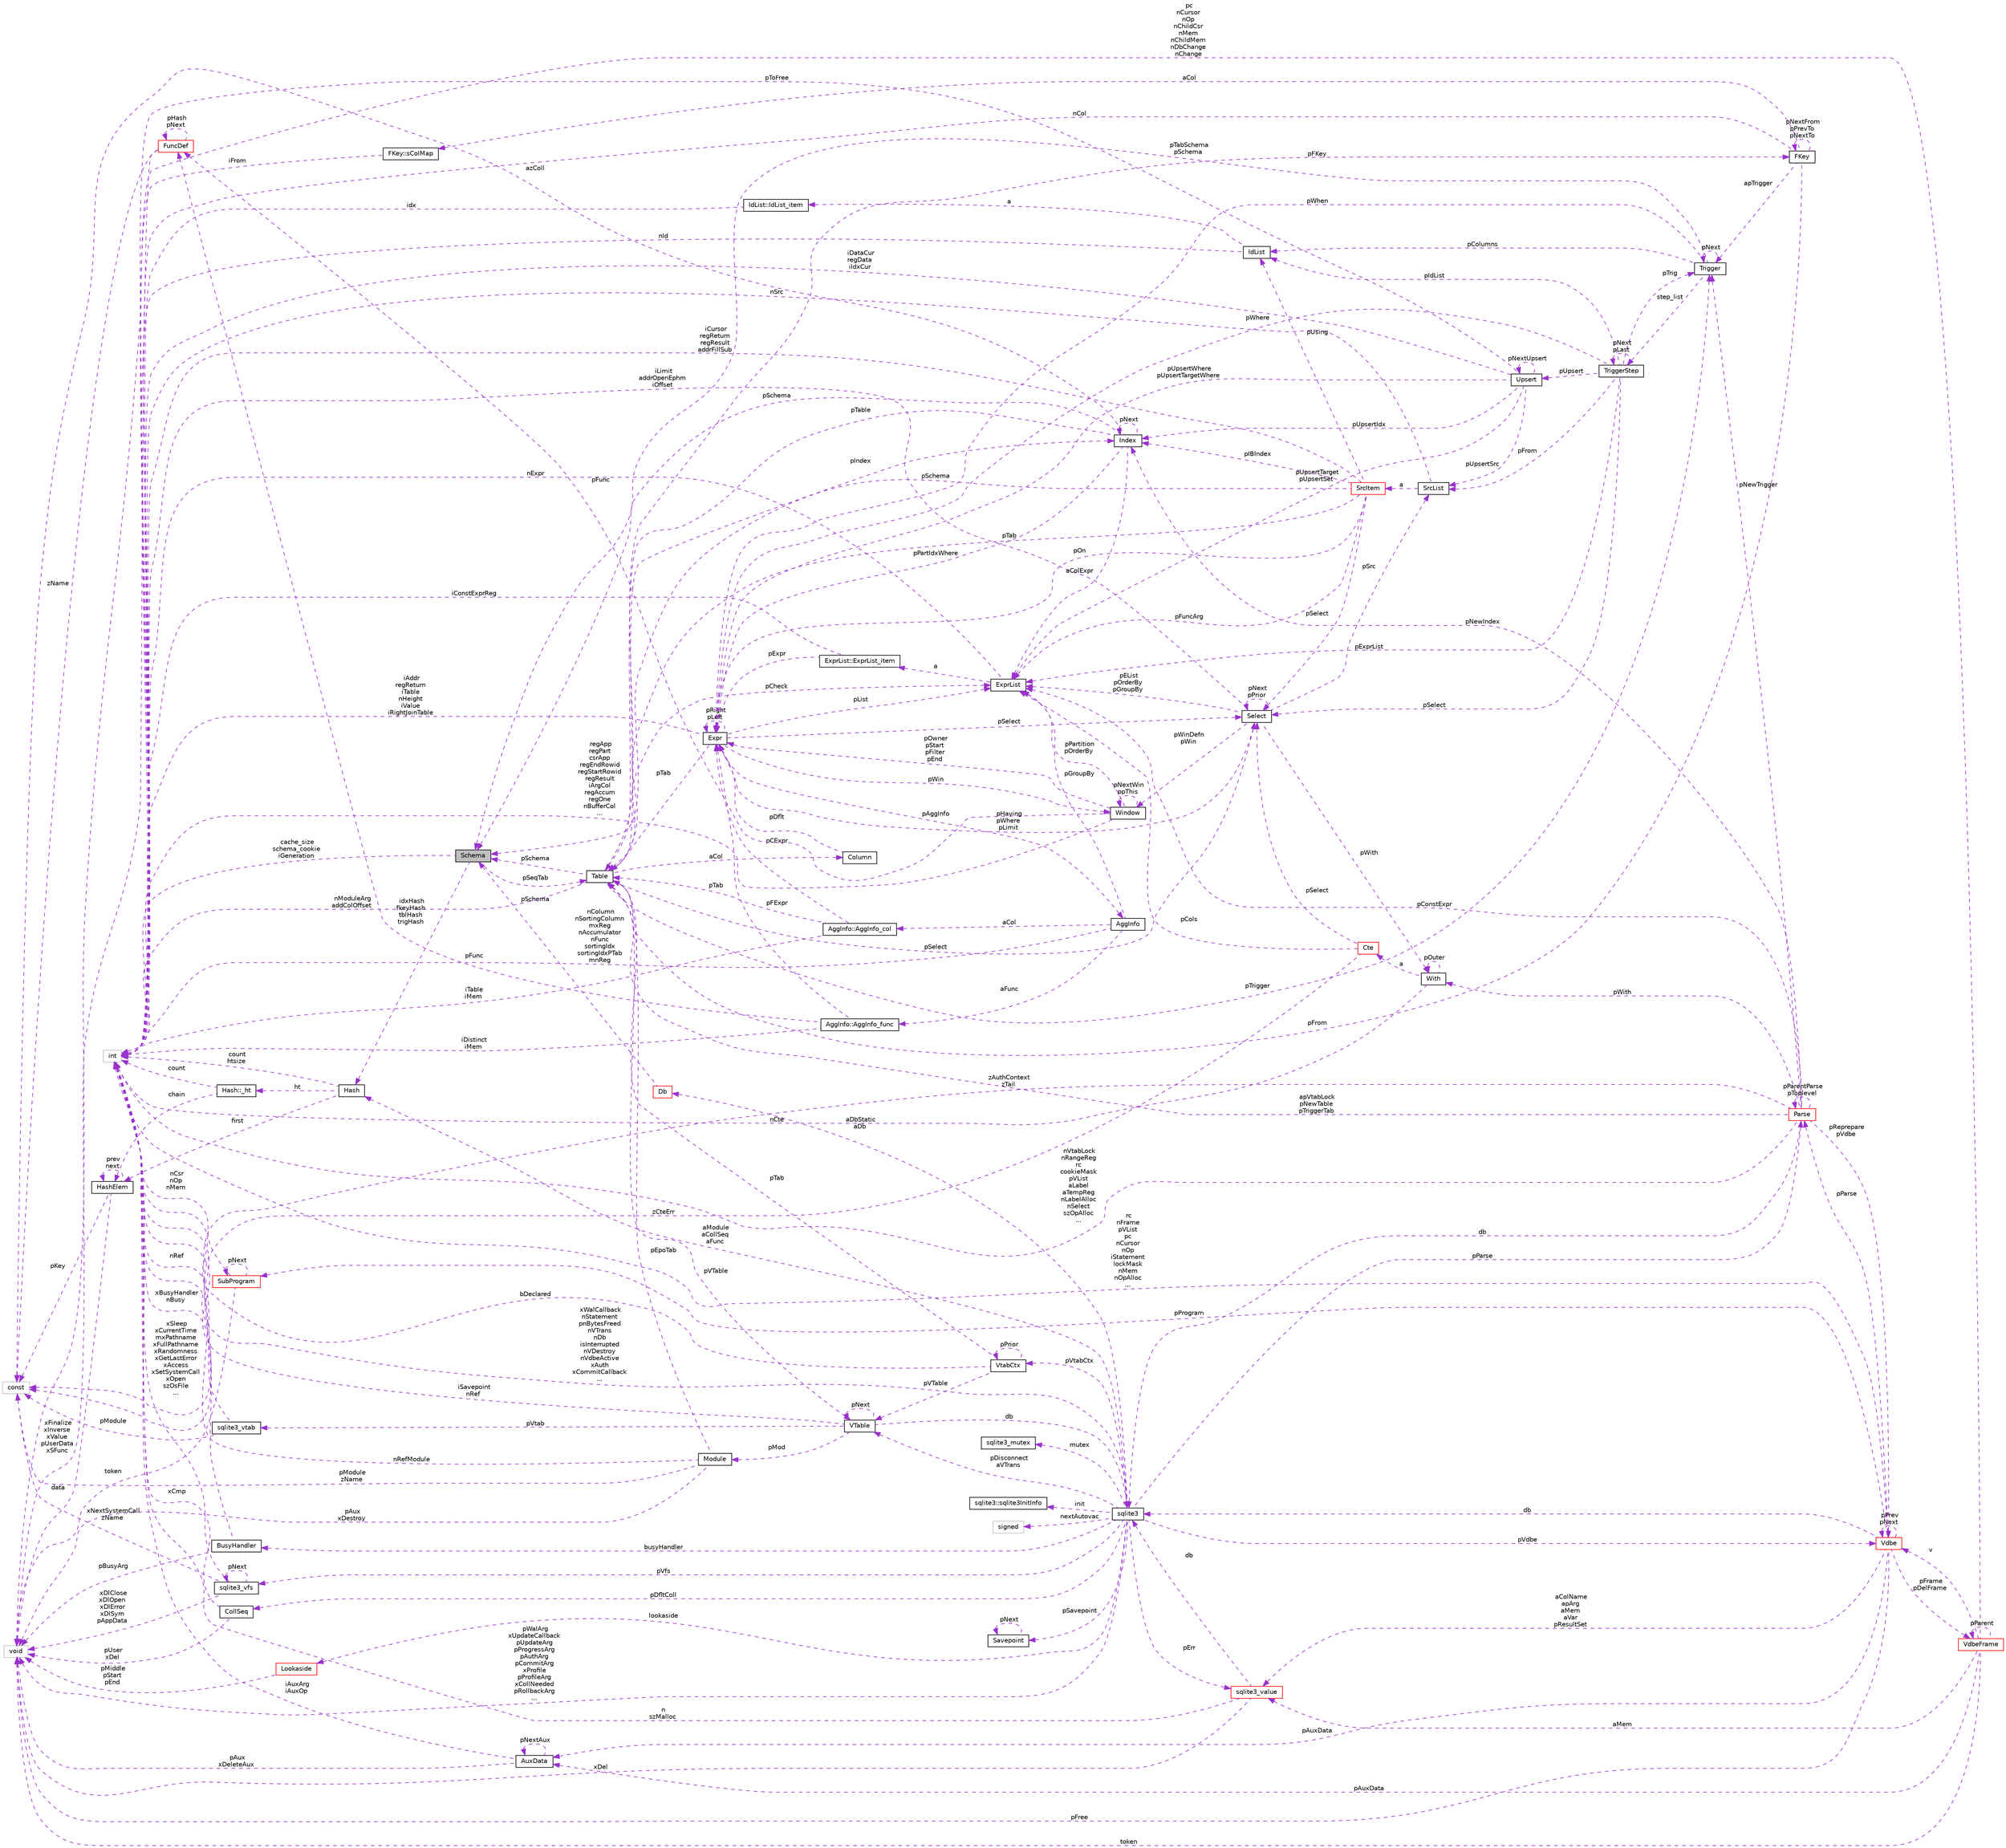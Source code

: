 digraph "Schema"
{
 // LATEX_PDF_SIZE
  edge [fontname="Helvetica",fontsize="10",labelfontname="Helvetica",labelfontsize="10"];
  node [fontname="Helvetica",fontsize="10",shape=record];
  rankdir="LR";
  Node1 [label="Schema",height=0.2,width=0.4,color="black", fillcolor="grey75", style="filled", fontcolor="black",tooltip=" "];
  Node2 -> Node1 [dir="back",color="darkorchid3",fontsize="10",style="dashed",label=" cache_size\nschema_cookie\niGeneration" ,fontname="Helvetica"];
  Node2 [label="int",height=0.2,width=0.4,color="grey75", fillcolor="white", style="filled",tooltip=" "];
  Node3 -> Node1 [dir="back",color="darkorchid3",fontsize="10",style="dashed",label=" pSeqTab" ,fontname="Helvetica"];
  Node3 [label="Table",height=0.2,width=0.4,color="black", fillcolor="white", style="filled",URL="$structTable.html",tooltip=" "];
  Node1 -> Node3 [dir="back",color="darkorchid3",fontsize="10",style="dashed",label=" pSchema" ,fontname="Helvetica"];
  Node4 -> Node3 [dir="back",color="darkorchid3",fontsize="10",style="dashed",label=" aCol" ,fontname="Helvetica"];
  Node4 [label="Column",height=0.2,width=0.4,color="black", fillcolor="white", style="filled",URL="$structColumn.html",tooltip=" "];
  Node5 -> Node4 [dir="back",color="darkorchid3",fontsize="10",style="dashed",label=" pDflt" ,fontname="Helvetica"];
  Node5 [label="Expr",height=0.2,width=0.4,color="black", fillcolor="white", style="filled",URL="$structExpr.html",tooltip=" "];
  Node6 -> Node5 [dir="back",color="darkorchid3",fontsize="10",style="dashed",label=" pAggInfo" ,fontname="Helvetica"];
  Node6 [label="AggInfo",height=0.2,width=0.4,color="black", fillcolor="white", style="filled",URL="$structAggInfo.html",tooltip=" "];
  Node7 -> Node6 [dir="back",color="darkorchid3",fontsize="10",style="dashed",label=" aCol" ,fontname="Helvetica"];
  Node7 [label="AggInfo::AggInfo_col",height=0.2,width=0.4,color="black", fillcolor="white", style="filled",URL="$structAggInfo_1_1AggInfo__col.html",tooltip=" "];
  Node5 -> Node7 [dir="back",color="darkorchid3",fontsize="10",style="dashed",label=" pCExpr" ,fontname="Helvetica"];
  Node2 -> Node7 [dir="back",color="darkorchid3",fontsize="10",style="dashed",label=" iTable\niMem" ,fontname="Helvetica"];
  Node3 -> Node7 [dir="back",color="darkorchid3",fontsize="10",style="dashed",label=" pTab" ,fontname="Helvetica"];
  Node2 -> Node6 [dir="back",color="darkorchid3",fontsize="10",style="dashed",label=" nColumn\nnSortingColumn\nmxReg\nnAccumulator\nnFunc\nsortingIdx\nsortingIdxPTab\nmnReg" ,fontname="Helvetica"];
  Node8 -> Node6 [dir="back",color="darkorchid3",fontsize="10",style="dashed",label=" aFunc" ,fontname="Helvetica"];
  Node8 [label="AggInfo::AggInfo_func",height=0.2,width=0.4,color="black", fillcolor="white", style="filled",URL="$structAggInfo_1_1AggInfo__func.html",tooltip=" "];
  Node5 -> Node8 [dir="back",color="darkorchid3",fontsize="10",style="dashed",label=" pFExpr" ,fontname="Helvetica"];
  Node2 -> Node8 [dir="back",color="darkorchid3",fontsize="10",style="dashed",label=" iDistinct\niMem" ,fontname="Helvetica"];
  Node9 -> Node8 [dir="back",color="darkorchid3",fontsize="10",style="dashed",label=" pFunc" ,fontname="Helvetica"];
  Node9 [label="FuncDef",height=0.2,width=0.4,color="red", fillcolor="white", style="filled",URL="$structFuncDef.html",tooltip=" "];
  Node10 -> Node9 [dir="back",color="darkorchid3",fontsize="10",style="dashed",label=" xFinalize\nxInverse\nxValue\npUserData\nxSFunc" ,fontname="Helvetica"];
  Node10 [label="void",height=0.2,width=0.4,color="grey75", fillcolor="white", style="filled",tooltip=" "];
  Node12 -> Node9 [dir="back",color="darkorchid3",fontsize="10",style="dashed",label=" zName" ,fontname="Helvetica"];
  Node12 [label="const",height=0.2,width=0.4,color="grey75", fillcolor="white", style="filled",tooltip=" "];
  Node9 -> Node9 [dir="back",color="darkorchid3",fontsize="10",style="dashed",label=" pHash\npNext" ,fontname="Helvetica"];
  Node13 -> Node6 [dir="back",color="darkorchid3",fontsize="10",style="dashed",label=" pGroupBy" ,fontname="Helvetica"];
  Node13 [label="ExprList",height=0.2,width=0.4,color="black", fillcolor="white", style="filled",URL="$structExprList.html",tooltip=" "];
  Node14 -> Node13 [dir="back",color="darkorchid3",fontsize="10",style="dashed",label=" a" ,fontname="Helvetica"];
  Node14 [label="ExprList::ExprList_item",height=0.2,width=0.4,color="black", fillcolor="white", style="filled",URL="$structExprList_1_1ExprList__item.html",tooltip=" "];
  Node5 -> Node14 [dir="back",color="darkorchid3",fontsize="10",style="dashed",label=" pExpr" ,fontname="Helvetica"];
  Node2 -> Node14 [dir="back",color="darkorchid3",fontsize="10",style="dashed",label=" iConstExprReg" ,fontname="Helvetica"];
  Node2 -> Node13 [dir="back",color="darkorchid3",fontsize="10",style="dashed",label=" nExpr" ,fontname="Helvetica"];
  Node5 -> Node5 [dir="back",color="darkorchid3",fontsize="10",style="dashed",label=" pRight\npLeft" ,fontname="Helvetica"];
  Node2 -> Node5 [dir="back",color="darkorchid3",fontsize="10",style="dashed",label=" iAddr\nregReturn\niTable\nnHeight\niValue\niRightJoinTable" ,fontname="Helvetica"];
  Node3 -> Node5 [dir="back",color="darkorchid3",fontsize="10",style="dashed",label=" pTab" ,fontname="Helvetica"];
  Node15 -> Node5 [dir="back",color="darkorchid3",fontsize="10",style="dashed",label=" pSelect" ,fontname="Helvetica"];
  Node15 [label="Select",height=0.2,width=0.4,color="black", fillcolor="white", style="filled",URL="$structSelect.html",tooltip=" "];
  Node5 -> Node15 [dir="back",color="darkorchid3",fontsize="10",style="dashed",label=" pHaving\npWhere\npLimit" ,fontname="Helvetica"];
  Node16 -> Node15 [dir="back",color="darkorchid3",fontsize="10",style="dashed",label=" pWith" ,fontname="Helvetica"];
  Node16 [label="With",height=0.2,width=0.4,color="black", fillcolor="white", style="filled",URL="$structWith.html",tooltip=" "];
  Node17 -> Node16 [dir="back",color="darkorchid3",fontsize="10",style="dashed",label=" a" ,fontname="Helvetica"];
  Node17 [label="Cte",height=0.2,width=0.4,color="red", fillcolor="white", style="filled",URL="$structCte.html",tooltip=" "];
  Node15 -> Node17 [dir="back",color="darkorchid3",fontsize="10",style="dashed",label=" pSelect" ,fontname="Helvetica"];
  Node12 -> Node17 [dir="back",color="darkorchid3",fontsize="10",style="dashed",label=" zCteErr" ,fontname="Helvetica"];
  Node13 -> Node17 [dir="back",color="darkorchid3",fontsize="10",style="dashed",label=" pCols" ,fontname="Helvetica"];
  Node16 -> Node16 [dir="back",color="darkorchid3",fontsize="10",style="dashed",label=" pOuter" ,fontname="Helvetica"];
  Node2 -> Node16 [dir="back",color="darkorchid3",fontsize="10",style="dashed",label=" nCte" ,fontname="Helvetica"];
  Node2 -> Node15 [dir="back",color="darkorchid3",fontsize="10",style="dashed",label=" iLimit\naddrOpenEphm\niOffset" ,fontname="Helvetica"];
  Node15 -> Node15 [dir="back",color="darkorchid3",fontsize="10",style="dashed",label=" pNext\npPrior" ,fontname="Helvetica"];
  Node19 -> Node15 [dir="back",color="darkorchid3",fontsize="10",style="dashed",label=" pSrc" ,fontname="Helvetica"];
  Node19 [label="SrcList",height=0.2,width=0.4,color="black", fillcolor="white", style="filled",URL="$structSrcList.html",tooltip=" "];
  Node20 -> Node19 [dir="back",color="darkorchid3",fontsize="10",style="dashed",label=" a" ,fontname="Helvetica"];
  Node20 [label="SrcItem",height=0.2,width=0.4,color="red", fillcolor="white", style="filled",URL="$structSrcItem.html",tooltip=" "];
  Node1 -> Node20 [dir="back",color="darkorchid3",fontsize="10",style="dashed",label=" pSchema" ,fontname="Helvetica"];
  Node5 -> Node20 [dir="back",color="darkorchid3",fontsize="10",style="dashed",label=" pOn" ,fontname="Helvetica"];
  Node21 -> Node20 [dir="back",color="darkorchid3",fontsize="10",style="dashed",label=" pUsing" ,fontname="Helvetica"];
  Node21 [label="IdList",height=0.2,width=0.4,color="black", fillcolor="white", style="filled",URL="$structIdList.html",tooltip=" "];
  Node22 -> Node21 [dir="back",color="darkorchid3",fontsize="10",style="dashed",label=" a" ,fontname="Helvetica"];
  Node22 [label="IdList::IdList_item",height=0.2,width=0.4,color="black", fillcolor="white", style="filled",URL="$structIdList_1_1IdList__item.html",tooltip=" "];
  Node2 -> Node22 [dir="back",color="darkorchid3",fontsize="10",style="dashed",label=" idx" ,fontname="Helvetica"];
  Node2 -> Node21 [dir="back",color="darkorchid3",fontsize="10",style="dashed",label=" nId" ,fontname="Helvetica"];
  Node2 -> Node20 [dir="back",color="darkorchid3",fontsize="10",style="dashed",label=" iCursor\nregReturn\nregResult\naddrFillSub" ,fontname="Helvetica"];
  Node3 -> Node20 [dir="back",color="darkorchid3",fontsize="10",style="dashed",label=" pTab" ,fontname="Helvetica"];
  Node15 -> Node20 [dir="back",color="darkorchid3",fontsize="10",style="dashed",label=" pSelect" ,fontname="Helvetica"];
  Node23 -> Node20 [dir="back",color="darkorchid3",fontsize="10",style="dashed",label=" pIBIndex" ,fontname="Helvetica"];
  Node23 [label="Index",height=0.2,width=0.4,color="black", fillcolor="white", style="filled",URL="$structIndex.html",tooltip=" "];
  Node1 -> Node23 [dir="back",color="darkorchid3",fontsize="10",style="dashed",label=" pSchema" ,fontname="Helvetica"];
  Node5 -> Node23 [dir="back",color="darkorchid3",fontsize="10",style="dashed",label=" pPartIdxWhere" ,fontname="Helvetica"];
  Node3 -> Node23 [dir="back",color="darkorchid3",fontsize="10",style="dashed",label=" pTable" ,fontname="Helvetica"];
  Node13 -> Node23 [dir="back",color="darkorchid3",fontsize="10",style="dashed",label=" aColExpr" ,fontname="Helvetica"];
  Node12 -> Node23 [dir="back",color="darkorchid3",fontsize="10",style="dashed",label=" azColl" ,fontname="Helvetica"];
  Node23 -> Node23 [dir="back",color="darkorchid3",fontsize="10",style="dashed",label=" pNext" ,fontname="Helvetica"];
  Node13 -> Node20 [dir="back",color="darkorchid3",fontsize="10",style="dashed",label=" pFuncArg" ,fontname="Helvetica"];
  Node2 -> Node19 [dir="back",color="darkorchid3",fontsize="10",style="dashed",label=" nSrc" ,fontname="Helvetica"];
  Node13 -> Node15 [dir="back",color="darkorchid3",fontsize="10",style="dashed",label=" pEList\npOrderBy\npGroupBy" ,fontname="Helvetica"];
  Node24 -> Node15 [dir="back",color="darkorchid3",fontsize="10",style="dashed",label=" pWinDefn\npWin" ,fontname="Helvetica"];
  Node24 [label="Window",height=0.2,width=0.4,color="black", fillcolor="white", style="filled",URL="$structWindow.html",tooltip=" "];
  Node5 -> Node24 [dir="back",color="darkorchid3",fontsize="10",style="dashed",label=" pOwner\npStart\npFilter\npEnd" ,fontname="Helvetica"];
  Node2 -> Node24 [dir="back",color="darkorchid3",fontsize="10",style="dashed",label=" regApp\nregPart\ncsrApp\nregEndRowid\nregStartRowid\nregResult\niArgCol\nregAccum\nregOne\nnBufferCol\n..." ,fontname="Helvetica"];
  Node13 -> Node24 [dir="back",color="darkorchid3",fontsize="10",style="dashed",label=" pPartition\npOrderBy" ,fontname="Helvetica"];
  Node9 -> Node24 [dir="back",color="darkorchid3",fontsize="10",style="dashed",label=" pFunc" ,fontname="Helvetica"];
  Node24 -> Node24 [dir="back",color="darkorchid3",fontsize="10",style="dashed",label=" pNextWin\nppThis" ,fontname="Helvetica"];
  Node13 -> Node5 [dir="back",color="darkorchid3",fontsize="10",style="dashed",label=" pList" ,fontname="Helvetica"];
  Node24 -> Node5 [dir="back",color="darkorchid3",fontsize="10",style="dashed",label=" pWin" ,fontname="Helvetica"];
  Node25 -> Node3 [dir="back",color="darkorchid3",fontsize="10",style="dashed",label=" pFKey" ,fontname="Helvetica"];
  Node25 [label="FKey",height=0.2,width=0.4,color="black", fillcolor="white", style="filled",URL="$structFKey.html",tooltip=" "];
  Node26 -> Node25 [dir="back",color="darkorchid3",fontsize="10",style="dashed",label=" aCol" ,fontname="Helvetica"];
  Node26 [label="FKey::sColMap",height=0.2,width=0.4,color="black", fillcolor="white", style="filled",URL="$structFKey_1_1sColMap.html",tooltip=" "];
  Node2 -> Node26 [dir="back",color="darkorchid3",fontsize="10",style="dashed",label=" iFrom" ,fontname="Helvetica"];
  Node25 -> Node25 [dir="back",color="darkorchid3",fontsize="10",style="dashed",label=" pNextFrom\npPrevTo\npNextTo" ,fontname="Helvetica"];
  Node2 -> Node25 [dir="back",color="darkorchid3",fontsize="10",style="dashed",label=" nCol" ,fontname="Helvetica"];
  Node3 -> Node25 [dir="back",color="darkorchid3",fontsize="10",style="dashed",label=" pFrom" ,fontname="Helvetica"];
  Node27 -> Node25 [dir="back",color="darkorchid3",fontsize="10",style="dashed",label=" apTrigger" ,fontname="Helvetica"];
  Node27 [label="Trigger",height=0.2,width=0.4,color="black", fillcolor="white", style="filled",URL="$structTrigger.html",tooltip=" "];
  Node28 -> Node27 [dir="back",color="darkorchid3",fontsize="10",style="dashed",label=" step_list" ,fontname="Helvetica"];
  Node28 [label="TriggerStep",height=0.2,width=0.4,color="black", fillcolor="white", style="filled",URL="$structTriggerStep.html",tooltip=" "];
  Node28 -> Node28 [dir="back",color="darkorchid3",fontsize="10",style="dashed",label=" pNext\npLast" ,fontname="Helvetica"];
  Node5 -> Node28 [dir="back",color="darkorchid3",fontsize="10",style="dashed",label=" pWhere" ,fontname="Helvetica"];
  Node21 -> Node28 [dir="back",color="darkorchid3",fontsize="10",style="dashed",label=" pIdList" ,fontname="Helvetica"];
  Node15 -> Node28 [dir="back",color="darkorchid3",fontsize="10",style="dashed",label=" pSelect" ,fontname="Helvetica"];
  Node27 -> Node28 [dir="back",color="darkorchid3",fontsize="10",style="dashed",label=" pTrig" ,fontname="Helvetica"];
  Node19 -> Node28 [dir="back",color="darkorchid3",fontsize="10",style="dashed",label=" pFrom" ,fontname="Helvetica"];
  Node13 -> Node28 [dir="back",color="darkorchid3",fontsize="10",style="dashed",label=" pExprList" ,fontname="Helvetica"];
  Node29 -> Node28 [dir="back",color="darkorchid3",fontsize="10",style="dashed",label=" pUpsert" ,fontname="Helvetica"];
  Node29 [label="Upsert",height=0.2,width=0.4,color="black", fillcolor="white", style="filled",URL="$structUpsert.html",tooltip=" "];
  Node5 -> Node29 [dir="back",color="darkorchid3",fontsize="10",style="dashed",label=" pUpsertWhere\npUpsertTargetWhere" ,fontname="Helvetica"];
  Node10 -> Node29 [dir="back",color="darkorchid3",fontsize="10",style="dashed",label=" pToFree" ,fontname="Helvetica"];
  Node2 -> Node29 [dir="back",color="darkorchid3",fontsize="10",style="dashed",label=" iDataCur\nregData\niIdxCur" ,fontname="Helvetica"];
  Node19 -> Node29 [dir="back",color="darkorchid3",fontsize="10",style="dashed",label=" pUpsertSrc" ,fontname="Helvetica"];
  Node23 -> Node29 [dir="back",color="darkorchid3",fontsize="10",style="dashed",label=" pUpsertIdx" ,fontname="Helvetica"];
  Node13 -> Node29 [dir="back",color="darkorchid3",fontsize="10",style="dashed",label=" pUpsertTarget\npUpsertSet" ,fontname="Helvetica"];
  Node29 -> Node29 [dir="back",color="darkorchid3",fontsize="10",style="dashed",label=" pNextUpsert" ,fontname="Helvetica"];
  Node1 -> Node27 [dir="back",color="darkorchid3",fontsize="10",style="dashed",label=" pTabSchema\npSchema" ,fontname="Helvetica"];
  Node5 -> Node27 [dir="back",color="darkorchid3",fontsize="10",style="dashed",label=" pWhen" ,fontname="Helvetica"];
  Node21 -> Node27 [dir="back",color="darkorchid3",fontsize="10",style="dashed",label=" pColumns" ,fontname="Helvetica"];
  Node27 -> Node27 [dir="back",color="darkorchid3",fontsize="10",style="dashed",label=" pNext" ,fontname="Helvetica"];
  Node30 -> Node3 [dir="back",color="darkorchid3",fontsize="10",style="dashed",label=" pVTable" ,fontname="Helvetica"];
  Node30 [label="VTable",height=0.2,width=0.4,color="black", fillcolor="white", style="filled",URL="$structVTable.html",tooltip=" "];
  Node31 -> Node30 [dir="back",color="darkorchid3",fontsize="10",style="dashed",label=" db" ,fontname="Helvetica"];
  Node31 [label="sqlite3",height=0.2,width=0.4,color="black", fillcolor="white", style="filled",URL="$structsqlite3.html",tooltip=" "];
  Node32 -> Node31 [dir="back",color="darkorchid3",fontsize="10",style="dashed",label=" pVdbe" ,fontname="Helvetica"];
  Node32 [label="Vdbe",height=0.2,width=0.4,color="red", fillcolor="white", style="filled",URL="$structVdbe.html",tooltip=" "];
  Node32 -> Node32 [dir="back",color="darkorchid3",fontsize="10",style="dashed",label=" pPrev\npNext" ,fontname="Helvetica"];
  Node31 -> Node32 [dir="back",color="darkorchid3",fontsize="10",style="dashed",label=" db" ,fontname="Helvetica"];
  Node10 -> Node32 [dir="back",color="darkorchid3",fontsize="10",style="dashed",label=" pFree" ,fontname="Helvetica"];
  Node33 -> Node32 [dir="back",color="darkorchid3",fontsize="10",style="dashed",label=" aColName\napArg\naMem\naVar\npResultSet" ,fontname="Helvetica"];
  Node33 [label="sqlite3_value",height=0.2,width=0.4,color="red", fillcolor="white", style="filled",URL="$structsqlite3__value.html",tooltip=" "];
  Node31 -> Node33 [dir="back",color="darkorchid3",fontsize="10",style="dashed",label=" db" ,fontname="Helvetica"];
  Node10 -> Node33 [dir="back",color="darkorchid3",fontsize="10",style="dashed",label=" xDel" ,fontname="Helvetica"];
  Node2 -> Node33 [dir="back",color="darkorchid3",fontsize="10",style="dashed",label=" n\nszMalloc" ,fontname="Helvetica"];
  Node35 -> Node32 [dir="back",color="darkorchid3",fontsize="10",style="dashed",label=" pFrame\npDelFrame" ,fontname="Helvetica"];
  Node35 [label="VdbeFrame",height=0.2,width=0.4,color="red", fillcolor="white", style="filled",URL="$structVdbeFrame.html",tooltip=" "];
  Node32 -> Node35 [dir="back",color="darkorchid3",fontsize="10",style="dashed",label=" v" ,fontname="Helvetica"];
  Node10 -> Node35 [dir="back",color="darkorchid3",fontsize="10",style="dashed",label=" token" ,fontname="Helvetica"];
  Node33 -> Node35 [dir="back",color="darkorchid3",fontsize="10",style="dashed",label=" aMem" ,fontname="Helvetica"];
  Node35 -> Node35 [dir="back",color="darkorchid3",fontsize="10",style="dashed",label=" pParent" ,fontname="Helvetica"];
  Node2 -> Node35 [dir="back",color="darkorchid3",fontsize="10",style="dashed",label=" pc\nnCursor\nnOp\nnChildCsr\nnMem\nnChildMem\nnDbChange\nnChange" ,fontname="Helvetica"];
  Node36 -> Node35 [dir="back",color="darkorchid3",fontsize="10",style="dashed",label=" pAuxData" ,fontname="Helvetica"];
  Node36 [label="AuxData",height=0.2,width=0.4,color="black", fillcolor="white", style="filled",URL="$structAuxData.html",tooltip=" "];
  Node10 -> Node36 [dir="back",color="darkorchid3",fontsize="10",style="dashed",label=" pAux\nxDeleteAux" ,fontname="Helvetica"];
  Node2 -> Node36 [dir="back",color="darkorchid3",fontsize="10",style="dashed",label=" iAuxArg\niAuxOp" ,fontname="Helvetica"];
  Node36 -> Node36 [dir="back",color="darkorchid3",fontsize="10",style="dashed",label=" pNextAux" ,fontname="Helvetica"];
  Node2 -> Node32 [dir="back",color="darkorchid3",fontsize="10",style="dashed",label=" rc\nnFrame\npVList\npc\nnCursor\nnOp\niStatement\nlockMask\nnMem\nnOpAlloc\n..." ,fontname="Helvetica"];
  Node36 -> Node32 [dir="back",color="darkorchid3",fontsize="10",style="dashed",label=" pAuxData" ,fontname="Helvetica"];
  Node72 -> Node32 [dir="back",color="darkorchid3",fontsize="10",style="dashed",label=" pProgram" ,fontname="Helvetica"];
  Node72 [label="SubProgram",height=0.2,width=0.4,color="red", fillcolor="white", style="filled",URL="$structSubProgram.html",tooltip=" "];
  Node10 -> Node72 [dir="back",color="darkorchid3",fontsize="10",style="dashed",label=" token" ,fontname="Helvetica"];
  Node2 -> Node72 [dir="back",color="darkorchid3",fontsize="10",style="dashed",label=" nCsr\nnOp\nnMem" ,fontname="Helvetica"];
  Node72 -> Node72 [dir="back",color="darkorchid3",fontsize="10",style="dashed",label=" pNext" ,fontname="Helvetica"];
  Node75 -> Node32 [dir="back",color="darkorchid3",fontsize="10",style="dashed",label=" pParse" ,fontname="Helvetica"];
  Node75 [label="Parse",height=0.2,width=0.4,color="red", fillcolor="white", style="filled",URL="$structParse.html",tooltip=" "];
  Node32 -> Node75 [dir="back",color="darkorchid3",fontsize="10",style="dashed",label=" pReprepare\npVdbe" ,fontname="Helvetica"];
  Node31 -> Node75 [dir="back",color="darkorchid3",fontsize="10",style="dashed",label=" db" ,fontname="Helvetica"];
  Node16 -> Node75 [dir="back",color="darkorchid3",fontsize="10",style="dashed",label=" pWith" ,fontname="Helvetica"];
  Node2 -> Node75 [dir="back",color="darkorchid3",fontsize="10",style="dashed",label=" nVtabLock\nnRangeReg\nrc\ncookieMask\npVList\naLabel\naTempReg\nnLabelAlloc\nnSelect\nszOpAlloc\n..." ,fontname="Helvetica"];
  Node3 -> Node75 [dir="back",color="darkorchid3",fontsize="10",style="dashed",label=" apVtabLock\npNewTable\npTriggerTab" ,fontname="Helvetica"];
  Node27 -> Node75 [dir="back",color="darkorchid3",fontsize="10",style="dashed",label=" pNewTrigger" ,fontname="Helvetica"];
  Node23 -> Node75 [dir="back",color="darkorchid3",fontsize="10",style="dashed",label=" pNewIndex" ,fontname="Helvetica"];
  Node12 -> Node75 [dir="back",color="darkorchid3",fontsize="10",style="dashed",label=" zAuthContext\nzTail" ,fontname="Helvetica"];
  Node13 -> Node75 [dir="back",color="darkorchid3",fontsize="10",style="dashed",label=" pConstExpr" ,fontname="Helvetica"];
  Node75 -> Node75 [dir="back",color="darkorchid3",fontsize="10",style="dashed",label=" pParentParse\npToplevel" ,fontname="Helvetica"];
  Node96 -> Node31 [dir="back",color="darkorchid3",fontsize="10",style="dashed",label=" pSavepoint" ,fontname="Helvetica"];
  Node96 [label="Savepoint",height=0.2,width=0.4,color="black", fillcolor="white", style="filled",URL="$structSavepoint.html",tooltip=" "];
  Node96 -> Node96 [dir="back",color="darkorchid3",fontsize="10",style="dashed",label=" pNext" ,fontname="Helvetica"];
  Node10 -> Node31 [dir="back",color="darkorchid3",fontsize="10",style="dashed",label=" pWalArg\nxUpdateCallback\npUpdateArg\npProgressArg\npAuthArg\npCommitArg\nxProfile\npProfileArg\nxCollNeeded\npRollbackArg\n..." ,fontname="Helvetica"];
  Node97 -> Node31 [dir="back",color="darkorchid3",fontsize="10",style="dashed",label=" lookaside" ,fontname="Helvetica"];
  Node97 [label="Lookaside",height=0.2,width=0.4,color="red", fillcolor="white", style="filled",URL="$structLookaside.html",tooltip=" "];
  Node10 -> Node97 [dir="back",color="darkorchid3",fontsize="10",style="dashed",label=" pMiddle\npStart\npEnd" ,fontname="Helvetica"];
  Node33 -> Node31 [dir="back",color="darkorchid3",fontsize="10",style="dashed",label=" pErr" ,fontname="Helvetica"];
  Node42 -> Node31 [dir="back",color="darkorchid3",fontsize="10",style="dashed",label=" mutex" ,fontname="Helvetica"];
  Node42 [label="sqlite3_mutex",height=0.2,width=0.4,color="black", fillcolor="white", style="filled",URL="$structsqlite3__mutex.html",tooltip=" "];
  Node52 -> Node31 [dir="back",color="darkorchid3",fontsize="10",style="dashed",label=" pVfs" ,fontname="Helvetica"];
  Node52 [label="sqlite3_vfs",height=0.2,width=0.4,color="black", fillcolor="white", style="filled",URL="$structsqlite3__vfs.html",tooltip=" "];
  Node10 -> Node52 [dir="back",color="darkorchid3",fontsize="10",style="dashed",label=" xDlClose\nxDlOpen\nxDlError\nxDlSym\npAppData" ,fontname="Helvetica"];
  Node52 -> Node52 [dir="back",color="darkorchid3",fontsize="10",style="dashed",label=" pNext" ,fontname="Helvetica"];
  Node2 -> Node52 [dir="back",color="darkorchid3",fontsize="10",style="dashed",label=" xSleep\nxCurrentTime\nmxPathname\nxFullPathname\nxRandomness\nxGetLastError\nxAccess\nxSetSystemCall\nxOpen\nszOsFile\n..." ,fontname="Helvetica"];
  Node12 -> Node52 [dir="back",color="darkorchid3",fontsize="10",style="dashed",label=" xNextSystemCall\nzName" ,fontname="Helvetica"];
  Node99 -> Node31 [dir="back",color="darkorchid3",fontsize="10",style="dashed",label=" init" ,fontname="Helvetica"];
  Node99 [label="sqlite3::sqlite3InitInfo",height=0.2,width=0.4,color="black", fillcolor="white", style="filled",URL="$structsqlite3_1_1sqlite3InitInfo.html",tooltip=" "];
  Node100 -> Node31 [dir="back",color="darkorchid3",fontsize="10",style="dashed",label=" busyHandler" ,fontname="Helvetica"];
  Node100 [label="BusyHandler",height=0.2,width=0.4,color="black", fillcolor="white", style="filled",URL="$structBusyHandler.html",tooltip=" "];
  Node10 -> Node100 [dir="back",color="darkorchid3",fontsize="10",style="dashed",label=" pBusyArg" ,fontname="Helvetica"];
  Node2 -> Node100 [dir="back",color="darkorchid3",fontsize="10",style="dashed",label=" xBusyHandler\nnBusy" ,fontname="Helvetica"];
  Node101 -> Node31 [dir="back",color="darkorchid3",fontsize="10",style="dashed",label=" pVtabCtx" ,fontname="Helvetica"];
  Node101 [label="VtabCtx",height=0.2,width=0.4,color="black", fillcolor="white", style="filled",URL="$structVtabCtx.html",tooltip=" "];
  Node101 -> Node101 [dir="back",color="darkorchid3",fontsize="10",style="dashed",label=" pPrior" ,fontname="Helvetica"];
  Node2 -> Node101 [dir="back",color="darkorchid3",fontsize="10",style="dashed",label=" bDeclared" ,fontname="Helvetica"];
  Node30 -> Node101 [dir="back",color="darkorchid3",fontsize="10",style="dashed",label=" pVTable" ,fontname="Helvetica"];
  Node3 -> Node101 [dir="back",color="darkorchid3",fontsize="10",style="dashed",label=" pTab" ,fontname="Helvetica"];
  Node57 -> Node31 [dir="back",color="darkorchid3",fontsize="10",style="dashed",label=" pDfltColl" ,fontname="Helvetica"];
  Node57 [label="CollSeq",height=0.2,width=0.4,color="black", fillcolor="white", style="filled",URL="$structCollSeq.html",tooltip=" "];
  Node10 -> Node57 [dir="back",color="darkorchid3",fontsize="10",style="dashed",label=" pUser\nxDel" ,fontname="Helvetica"];
  Node2 -> Node57 [dir="back",color="darkorchid3",fontsize="10",style="dashed",label=" xCmp" ,fontname="Helvetica"];
  Node30 -> Node31 [dir="back",color="darkorchid3",fontsize="10",style="dashed",label=" pDisconnect\naVTrans" ,fontname="Helvetica"];
  Node2 -> Node31 [dir="back",color="darkorchid3",fontsize="10",style="dashed",label=" xWalCallback\nnStatement\npnBytesFreed\nnVTrans\nnDb\nisInterrupted\nnVDestroy\nnVdbeActive\nxAuth\nxCommitCallback\n..." ,fontname="Helvetica"];
  Node74 -> Node31 [dir="back",color="darkorchid3",fontsize="10",style="dashed",label=" nextAutovac" ,fontname="Helvetica"];
  Node74 [label="signed",height=0.2,width=0.4,color="grey75", fillcolor="white", style="filled",tooltip=" "];
  Node102 -> Node31 [dir="back",color="darkorchid3",fontsize="10",style="dashed",label=" aDbStatic\naDb" ,fontname="Helvetica"];
  Node102 [label="Db",height=0.2,width=0.4,color="red", fillcolor="white", style="filled",URL="$structDb.html",tooltip=" "];
  Node1 -> Node102 [dir="back",color="darkorchid3",fontsize="10",style="dashed",label=" pSchema" ,fontname="Helvetica"];
  Node103 -> Node31 [dir="back",color="darkorchid3",fontsize="10",style="dashed",label=" aModule\naCollSeq\naFunc" ,fontname="Helvetica"];
  Node103 [label="Hash",height=0.2,width=0.4,color="black", fillcolor="white", style="filled",URL="$structHash.html",tooltip=" "];
  Node104 -> Node103 [dir="back",color="darkorchid3",fontsize="10",style="dashed",label=" ht" ,fontname="Helvetica"];
  Node104 [label="Hash::_ht",height=0.2,width=0.4,color="black", fillcolor="white", style="filled",URL="$structHash_1_1__ht.html",tooltip=" "];
  Node2 -> Node104 [dir="back",color="darkorchid3",fontsize="10",style="dashed",label=" count" ,fontname="Helvetica"];
  Node105 -> Node104 [dir="back",color="darkorchid3",fontsize="10",style="dashed",label=" chain" ,fontname="Helvetica"];
  Node105 [label="HashElem",height=0.2,width=0.4,color="black", fillcolor="white", style="filled",URL="$structHashElem.html",tooltip=" "];
  Node10 -> Node105 [dir="back",color="darkorchid3",fontsize="10",style="dashed",label=" data" ,fontname="Helvetica"];
  Node105 -> Node105 [dir="back",color="darkorchid3",fontsize="10",style="dashed",label=" prev\nnext" ,fontname="Helvetica"];
  Node12 -> Node105 [dir="back",color="darkorchid3",fontsize="10",style="dashed",label=" pKey" ,fontname="Helvetica"];
  Node2 -> Node103 [dir="back",color="darkorchid3",fontsize="10",style="dashed",label=" count\nhtsize" ,fontname="Helvetica"];
  Node105 -> Node103 [dir="back",color="darkorchid3",fontsize="10",style="dashed",label=" first" ,fontname="Helvetica"];
  Node75 -> Node31 [dir="back",color="darkorchid3",fontsize="10",style="dashed",label=" pParse" ,fontname="Helvetica"];
  Node30 -> Node30 [dir="back",color="darkorchid3",fontsize="10",style="dashed",label=" pNext" ,fontname="Helvetica"];
  Node2 -> Node30 [dir="back",color="darkorchid3",fontsize="10",style="dashed",label=" iSavepoint\nnRef" ,fontname="Helvetica"];
  Node106 -> Node30 [dir="back",color="darkorchid3",fontsize="10",style="dashed",label=" pMod" ,fontname="Helvetica"];
  Node106 [label="Module",height=0.2,width=0.4,color="black", fillcolor="white", style="filled",URL="$structModule.html",tooltip=" "];
  Node10 -> Node106 [dir="back",color="darkorchid3",fontsize="10",style="dashed",label=" pAux\nxDestroy" ,fontname="Helvetica"];
  Node2 -> Node106 [dir="back",color="darkorchid3",fontsize="10",style="dashed",label=" nRefModule" ,fontname="Helvetica"];
  Node3 -> Node106 [dir="back",color="darkorchid3",fontsize="10",style="dashed",label=" pEpoTab" ,fontname="Helvetica"];
  Node12 -> Node106 [dir="back",color="darkorchid3",fontsize="10",style="dashed",label=" pModule\nzName" ,fontname="Helvetica"];
  Node59 -> Node30 [dir="back",color="darkorchid3",fontsize="10",style="dashed",label=" pVtab" ,fontname="Helvetica"];
  Node59 [label="sqlite3_vtab",height=0.2,width=0.4,color="black", fillcolor="white", style="filled",URL="$structsqlite3__vtab.html",tooltip=" "];
  Node2 -> Node59 [dir="back",color="darkorchid3",fontsize="10",style="dashed",label=" nRef" ,fontname="Helvetica"];
  Node12 -> Node59 [dir="back",color="darkorchid3",fontsize="10",style="dashed",label=" pModule" ,fontname="Helvetica"];
  Node2 -> Node3 [dir="back",color="darkorchid3",fontsize="10",style="dashed",label=" nModuleArg\naddColOffset" ,fontname="Helvetica"];
  Node27 -> Node3 [dir="back",color="darkorchid3",fontsize="10",style="dashed",label=" pTrigger" ,fontname="Helvetica"];
  Node15 -> Node3 [dir="back",color="darkorchid3",fontsize="10",style="dashed",label=" pSelect" ,fontname="Helvetica"];
  Node13 -> Node3 [dir="back",color="darkorchid3",fontsize="10",style="dashed",label=" pCheck" ,fontname="Helvetica"];
  Node23 -> Node3 [dir="back",color="darkorchid3",fontsize="10",style="dashed",label=" pIndex" ,fontname="Helvetica"];
  Node103 -> Node1 [dir="back",color="darkorchid3",fontsize="10",style="dashed",label=" idxHash\nfkeyHash\ntblHash\ntrigHash" ,fontname="Helvetica"];
}
